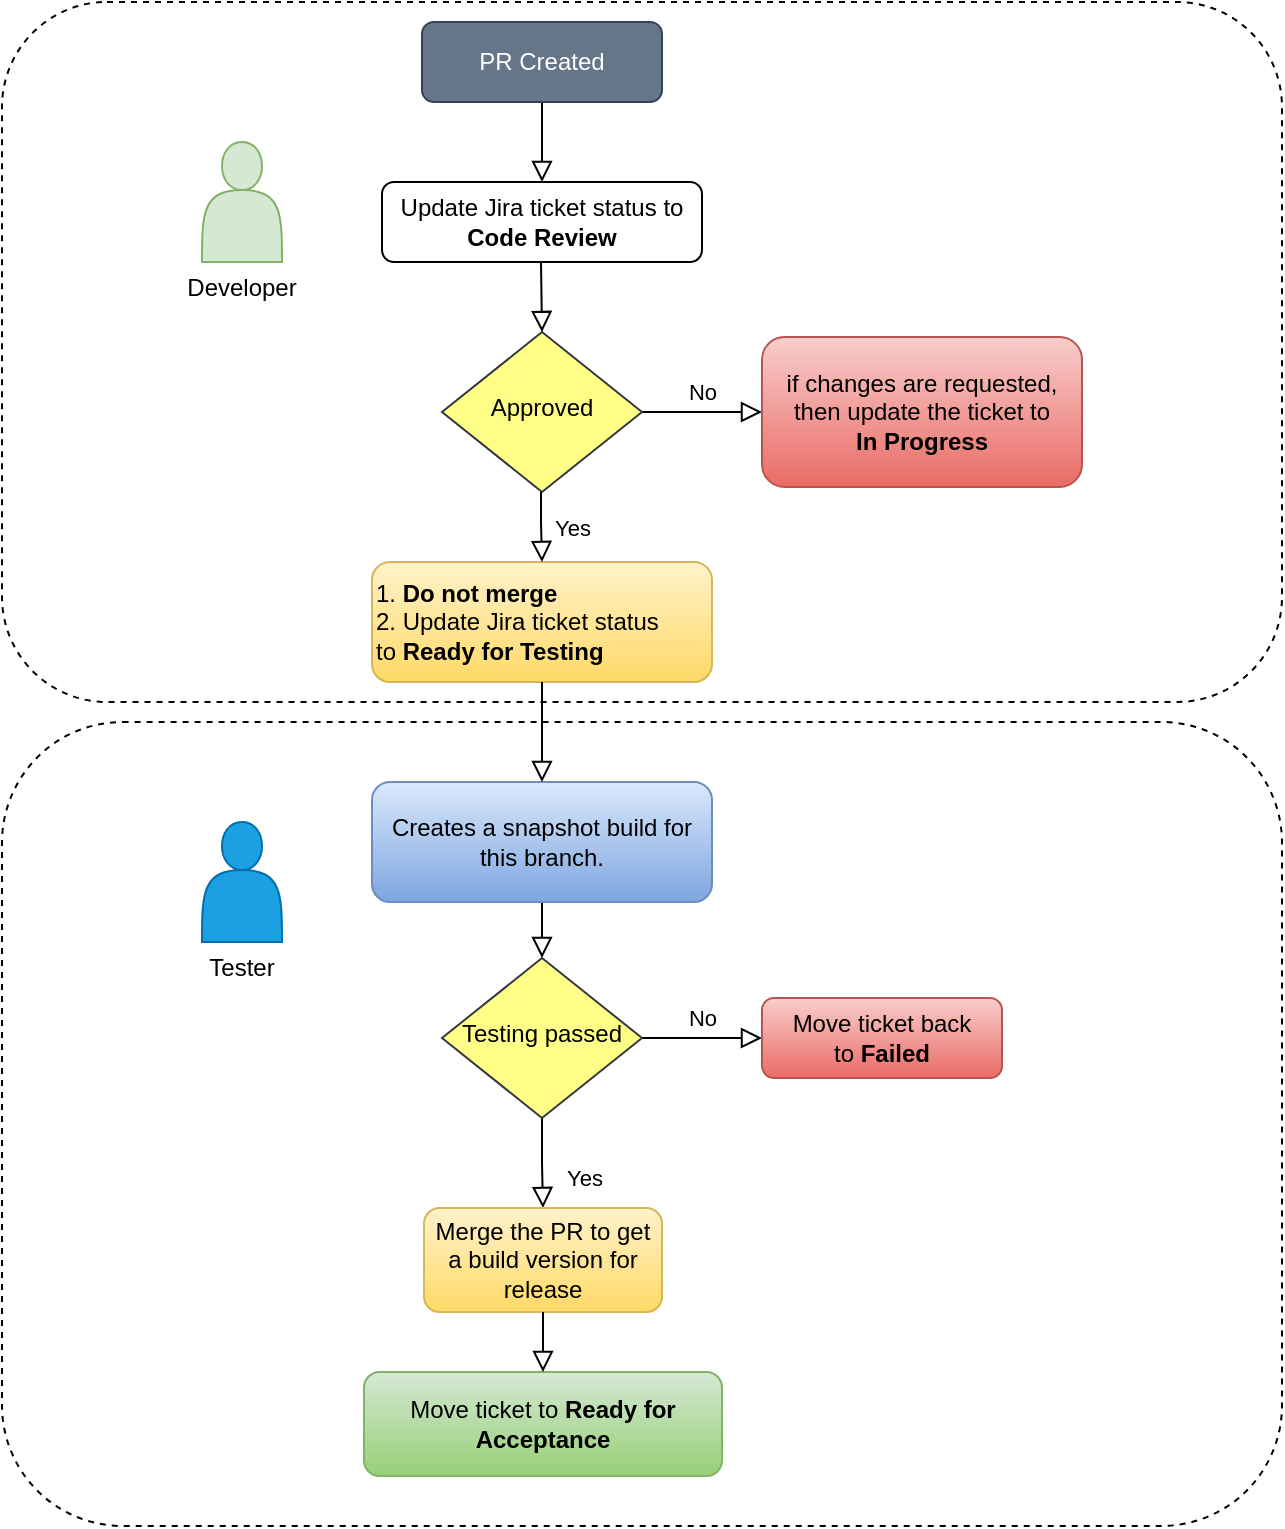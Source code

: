 <mxfile version="14.4.8" type="github"><diagram id="C5RBs43oDa-KdzZeNtuy" name="Page-1"><mxGraphModel dx="1426" dy="746" grid="0" gridSize="10" guides="1" tooltips="1" connect="1" arrows="1" fold="1" page="1" pageScale="1" pageWidth="827" pageHeight="1169" math="0" shadow="0"><root><mxCell id="WIyWlLk6GJQsqaUBKTNV-0"/><mxCell id="WIyWlLk6GJQsqaUBKTNV-1" parent="WIyWlLk6GJQsqaUBKTNV-0"/><mxCell id="WIyWlLk6GJQsqaUBKTNV-2" value="" style="rounded=0;html=1;jettySize=auto;orthogonalLoop=1;fontSize=11;endArrow=block;endFill=0;endSize=8;strokeWidth=1;shadow=0;labelBackgroundColor=none;edgeStyle=orthogonalEdgeStyle;entryX=0.5;entryY=0;entryDx=0;entryDy=0;" parent="WIyWlLk6GJQsqaUBKTNV-1" source="WIyWlLk6GJQsqaUBKTNV-3" target="jKFySLuLsN49y7T_MUL1-17" edge="1"><mxGeometry relative="1" as="geometry"><mxPoint x="340" y="100" as="targetPoint"/></mxGeometry></mxCell><mxCell id="WIyWlLk6GJQsqaUBKTNV-3" value="PR Created" style="rounded=1;whiteSpace=wrap;html=1;fontSize=12;glass=0;strokeWidth=1;shadow=0;fillColor=#647687;strokeColor=#314354;fontColor=#ffffff;" parent="WIyWlLk6GJQsqaUBKTNV-1" vertex="1"><mxGeometry x="280" y="20" width="120" height="40" as="geometry"/></mxCell><mxCell id="WIyWlLk6GJQsqaUBKTNV-5" value="No" style="edgeStyle=orthogonalEdgeStyle;rounded=0;html=1;jettySize=auto;orthogonalLoop=1;fontSize=11;endArrow=block;endFill=0;endSize=8;strokeWidth=1;shadow=0;labelBackgroundColor=none;" parent="WIyWlLk6GJQsqaUBKTNV-1" source="WIyWlLk6GJQsqaUBKTNV-6" target="WIyWlLk6GJQsqaUBKTNV-7" edge="1"><mxGeometry y="10" relative="1" as="geometry"><mxPoint as="offset"/></mxGeometry></mxCell><mxCell id="WIyWlLk6GJQsqaUBKTNV-6" value="Approved" style="rhombus;whiteSpace=wrap;html=1;shadow=0;fontFamily=Helvetica;fontSize=12;align=center;strokeWidth=1;spacing=6;spacingTop=-4;fillColor=#ffff88;strokeColor=#36393d;" parent="WIyWlLk6GJQsqaUBKTNV-1" vertex="1"><mxGeometry x="290" y="175" width="100" height="80" as="geometry"/></mxCell><mxCell id="WIyWlLk6GJQsqaUBKTNV-7" value="if changes are requested, then update the ticket to &lt;br&gt;&lt;b&gt;In Progress&lt;/b&gt;&lt;br&gt;" style="rounded=1;whiteSpace=wrap;html=1;fontSize=12;glass=0;strokeWidth=1;shadow=0;gradientColor=#ea6b66;fillColor=#f8cecc;strokeColor=#b85450;" parent="WIyWlLk6GJQsqaUBKTNV-1" vertex="1"><mxGeometry x="450" y="177.5" width="160" height="75" as="geometry"/></mxCell><mxCell id="WIyWlLk6GJQsqaUBKTNV-8" value="Yes" style="rounded=0;html=1;jettySize=auto;orthogonalLoop=1;fontSize=11;endArrow=block;endFill=0;endSize=8;strokeWidth=1;shadow=0;labelBackgroundColor=none;edgeStyle=orthogonalEdgeStyle;spacing=0;" parent="WIyWlLk6GJQsqaUBKTNV-1" source="WIyWlLk6GJQsqaUBKTNV-10" target="WIyWlLk6GJQsqaUBKTNV-11" edge="1"><mxGeometry x="0.333" y="20" relative="1" as="geometry"><mxPoint as="offset"/></mxGeometry></mxCell><mxCell id="WIyWlLk6GJQsqaUBKTNV-9" value="No" style="edgeStyle=orthogonalEdgeStyle;rounded=0;html=1;jettySize=auto;orthogonalLoop=1;fontSize=11;endArrow=block;endFill=0;endSize=8;strokeWidth=1;shadow=0;labelBackgroundColor=none;" parent="WIyWlLk6GJQsqaUBKTNV-1" source="WIyWlLk6GJQsqaUBKTNV-10" target="WIyWlLk6GJQsqaUBKTNV-12" edge="1"><mxGeometry y="10" relative="1" as="geometry"><mxPoint as="offset"/></mxGeometry></mxCell><mxCell id="WIyWlLk6GJQsqaUBKTNV-10" value="Testing passed" style="rhombus;whiteSpace=wrap;html=1;shadow=0;fontFamily=Helvetica;fontSize=12;align=center;strokeWidth=1;spacing=6;spacingTop=-4;fillColor=#ffff88;strokeColor=#36393d;" parent="WIyWlLk6GJQsqaUBKTNV-1" vertex="1"><mxGeometry x="290" y="488" width="100" height="80" as="geometry"/></mxCell><mxCell id="WIyWlLk6GJQsqaUBKTNV-11" value="Merge the PR to get a build version for release" style="rounded=1;whiteSpace=wrap;html=1;fontSize=12;glass=0;strokeWidth=1;shadow=0;fillColor=#fff2cc;strokeColor=#d6b656;gradientColor=#ffd966;" parent="WIyWlLk6GJQsqaUBKTNV-1" vertex="1"><mxGeometry x="281" y="613" width="119" height="52" as="geometry"/></mxCell><mxCell id="WIyWlLk6GJQsqaUBKTNV-12" value="Move ticket back to&amp;nbsp;&lt;b&gt;Failed&lt;/b&gt;" style="rounded=1;whiteSpace=wrap;html=1;fontSize=12;glass=0;strokeWidth=1;shadow=0;gradientColor=#ea6b66;fillColor=#f8cecc;strokeColor=#b85450;" parent="WIyWlLk6GJQsqaUBKTNV-1" vertex="1"><mxGeometry x="450" y="508" width="120" height="40" as="geometry"/></mxCell><mxCell id="jKFySLuLsN49y7T_MUL1-0" value="1. &lt;b&gt;Do not merge&lt;/b&gt;&lt;br&gt;2. Update Jira ticket status to&amp;nbsp;&lt;b&gt;Ready for Testing&lt;/b&gt;" style="rounded=1;whiteSpace=wrap;html=1;fontSize=12;glass=0;strokeWidth=1;shadow=0;align=left;fillColor=#fff2cc;strokeColor=#d6b656;gradientColor=#ffd966;" parent="WIyWlLk6GJQsqaUBKTNV-1" vertex="1"><mxGeometry x="255" y="290" width="170" height="60" as="geometry"/></mxCell><mxCell id="jKFySLuLsN49y7T_MUL1-1" value="" style="rounded=0;html=1;jettySize=auto;orthogonalLoop=1;fontSize=11;endArrow=block;endFill=0;endSize=8;strokeWidth=1;shadow=0;labelBackgroundColor=none;edgeStyle=orthogonalEdgeStyle;exitX=0.5;exitY=1;exitDx=0;exitDy=0;" parent="WIyWlLk6GJQsqaUBKTNV-1" source="jKFySLuLsN49y7T_MUL1-11" edge="1"><mxGeometry y="20" relative="1" as="geometry"><mxPoint as="offset"/><mxPoint x="350" y="250" as="sourcePoint"/><mxPoint x="340" y="430" as="targetPoint"/></mxGeometry></mxCell><mxCell id="jKFySLuLsN49y7T_MUL1-8" value="&lt;br&gt;&lt;br&gt;&lt;br&gt;&lt;br&gt;&lt;br&gt;&lt;br&gt;Developer" style="shape=actor;whiteSpace=wrap;html=1;fillColor=#d5e8d4;strokeColor=#82b366;" parent="WIyWlLk6GJQsqaUBKTNV-1" vertex="1"><mxGeometry x="170" y="80" width="40" height="60" as="geometry"/></mxCell><mxCell id="jKFySLuLsN49y7T_MUL1-9" value="&lt;br&gt;&lt;br&gt;&lt;br&gt;&lt;br&gt;&lt;br&gt;&lt;br&gt;Tester" style="shape=actor;whiteSpace=wrap;html=1;fillColor=#1ba1e2;strokeColor=#006EAF;" parent="WIyWlLk6GJQsqaUBKTNV-1" vertex="1"><mxGeometry x="170" y="420" width="40" height="60" as="geometry"/></mxCell><mxCell id="jKFySLuLsN49y7T_MUL1-12" value="" style="rounded=0;html=1;jettySize=auto;orthogonalLoop=1;fontSize=11;endArrow=block;endFill=0;endSize=8;strokeWidth=1;shadow=0;labelBackgroundColor=none;edgeStyle=orthogonalEdgeStyle;exitX=0.5;exitY=1;exitDx=0;exitDy=0;entryX=0.5;entryY=0;entryDx=0;entryDy=0;" parent="WIyWlLk6GJQsqaUBKTNV-1" source="jKFySLuLsN49y7T_MUL1-11" target="WIyWlLk6GJQsqaUBKTNV-10" edge="1"><mxGeometry y="20" relative="1" as="geometry"><mxPoint as="offset"/><mxPoint x="339.5" y="490" as="sourcePoint"/><mxPoint x="340" y="510" as="targetPoint"/></mxGeometry></mxCell><mxCell id="jKFySLuLsN49y7T_MUL1-11" value="Creates a snapshot build for this branch." style="rounded=1;whiteSpace=wrap;html=1;fontSize=12;glass=0;strokeWidth=1;shadow=0;align=center;gradientColor=#7ea6e0;fillColor=#dae8fc;strokeColor=#6c8ebf;" parent="WIyWlLk6GJQsqaUBKTNV-1" vertex="1"><mxGeometry x="255" y="400" width="170" height="60" as="geometry"/></mxCell><mxCell id="jKFySLuLsN49y7T_MUL1-13" value="" style="rounded=0;html=1;jettySize=auto;orthogonalLoop=1;fontSize=11;endArrow=block;endFill=0;endSize=8;strokeWidth=1;shadow=0;labelBackgroundColor=none;edgeStyle=orthogonalEdgeStyle;exitX=0.5;exitY=1;exitDx=0;exitDy=0;" parent="WIyWlLk6GJQsqaUBKTNV-1" source="jKFySLuLsN49y7T_MUL1-0" target="jKFySLuLsN49y7T_MUL1-11" edge="1"><mxGeometry y="20" relative="1" as="geometry"><mxPoint as="offset"/><mxPoint x="340" y="350" as="sourcePoint"/><mxPoint x="340" y="430" as="targetPoint"/></mxGeometry></mxCell><mxCell id="jKFySLuLsN49y7T_MUL1-15" value="" style="rounded=1;whiteSpace=wrap;html=1;fontColor=#000000;align=center;fillColor=none;dashed=1;container=0;dropTarget=1;pointerEvents=0;" parent="WIyWlLk6GJQsqaUBKTNV-1" vertex="1"><mxGeometry x="70" y="370" width="640" height="402" as="geometry"/></mxCell><mxCell id="jKFySLuLsN49y7T_MUL1-16" value="" style="rounded=1;whiteSpace=wrap;html=1;fontColor=#000000;align=center;fillColor=none;dashed=1;pointerEvents=0;" parent="WIyWlLk6GJQsqaUBKTNV-1" vertex="1"><mxGeometry x="70" y="10" width="640" height="350" as="geometry"/></mxCell><mxCell id="jKFySLuLsN49y7T_MUL1-17" value="Update Jira ticket status to&lt;br&gt;&lt;b&gt;Code Review&lt;/b&gt;" style="rounded=1;whiteSpace=wrap;html=1;fontSize=12;glass=0;strokeWidth=1;shadow=0;" parent="WIyWlLk6GJQsqaUBKTNV-1" vertex="1"><mxGeometry x="260" y="100" width="160" height="40" as="geometry"/></mxCell><mxCell id="jKFySLuLsN49y7T_MUL1-18" value="" style="rounded=0;html=1;jettySize=auto;orthogonalLoop=1;fontSize=11;endArrow=block;endFill=0;endSize=8;strokeWidth=1;shadow=0;labelBackgroundColor=none;edgeStyle=orthogonalEdgeStyle;entryX=0.5;entryY=0;entryDx=0;entryDy=0;" parent="WIyWlLk6GJQsqaUBKTNV-1" target="WIyWlLk6GJQsqaUBKTNV-6" edge="1"><mxGeometry relative="1" as="geometry"><mxPoint x="339.5" y="140" as="sourcePoint"/><mxPoint x="340" y="170" as="targetPoint"/></mxGeometry></mxCell><mxCell id="jKFySLuLsN49y7T_MUL1-19" value="Yes" style="rounded=0;html=1;jettySize=auto;orthogonalLoop=1;fontSize=11;endArrow=block;endFill=0;endSize=8;strokeWidth=1;shadow=0;labelBackgroundColor=none;edgeStyle=orthogonalEdgeStyle;spacingLeft=30;" parent="WIyWlLk6GJQsqaUBKTNV-1" edge="1"><mxGeometry relative="1" as="geometry"><mxPoint x="339.5" y="255" as="sourcePoint"/><mxPoint x="340" y="290" as="targetPoint"/><Array as="points"><mxPoint x="340" y="270"/><mxPoint x="340" y="270"/></Array></mxGeometry></mxCell><mxCell id="jKFySLuLsN49y7T_MUL1-20" value="Move ticket to &lt;b&gt;Ready for Acceptance&lt;/b&gt;" style="rounded=1;whiteSpace=wrap;html=1;fontSize=12;glass=0;strokeWidth=1;shadow=0;fillColor=#d5e8d4;strokeColor=#82b366;gradientColor=#97d077;" parent="WIyWlLk6GJQsqaUBKTNV-1" vertex="1"><mxGeometry x="251" y="695" width="179" height="52" as="geometry"/></mxCell><mxCell id="jKFySLuLsN49y7T_MUL1-23" value="" style="rounded=0;html=1;jettySize=auto;orthogonalLoop=1;fontSize=11;endArrow=block;endFill=0;endSize=8;strokeWidth=1;shadow=0;labelBackgroundColor=none;edgeStyle=orthogonalEdgeStyle;entryX=0.5;entryY=0;entryDx=0;entryDy=0;exitX=0.5;exitY=1;exitDx=0;exitDy=0;" parent="WIyWlLk6GJQsqaUBKTNV-1" source="WIyWlLk6GJQsqaUBKTNV-11" target="jKFySLuLsN49y7T_MUL1-20" edge="1"><mxGeometry relative="1" as="geometry"><mxPoint x="340" y="676" as="sourcePoint"/><mxPoint x="340.5" y="711" as="targetPoint"/></mxGeometry></mxCell></root></mxGraphModel></diagram></mxfile>